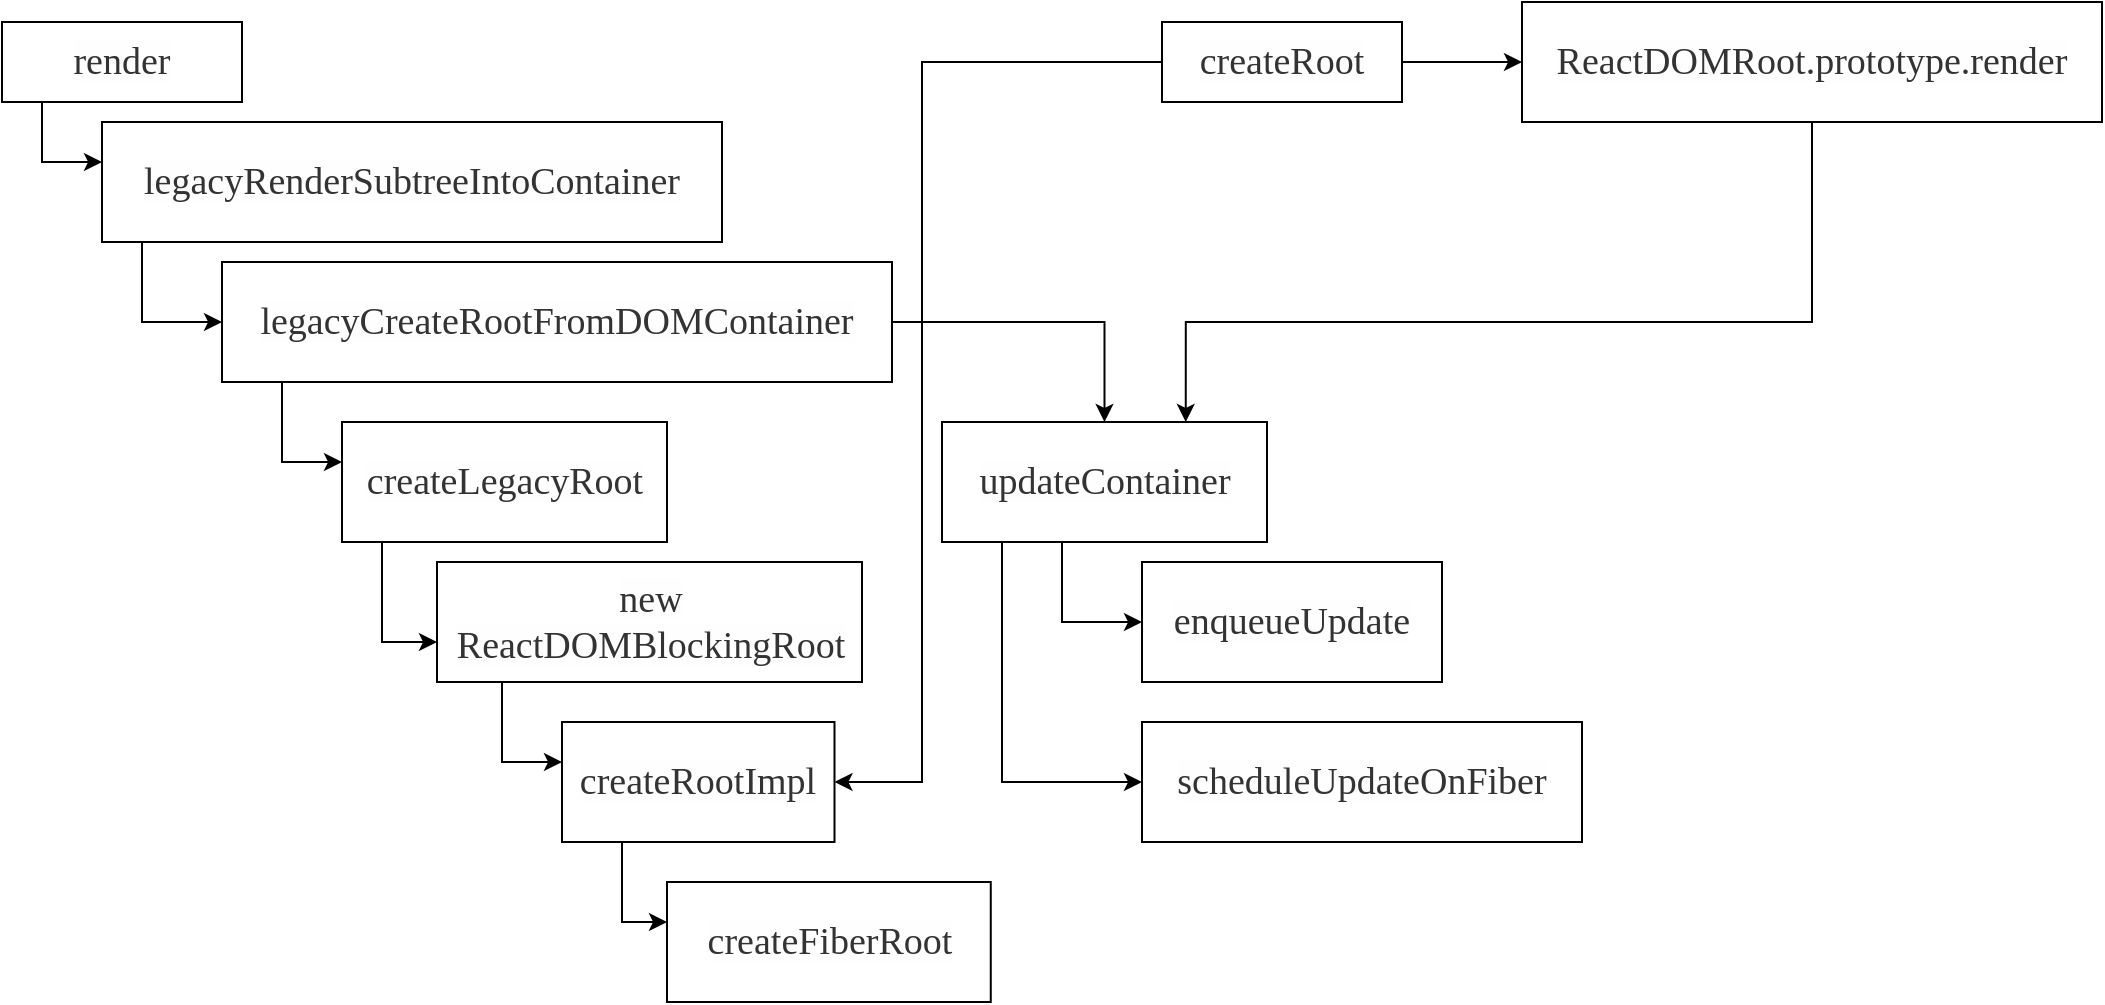 <mxfile version="14.0.1" type="github" pages="2">
  <diagram id="T-0TTRabOmarUsiCqBks" name="Page-1">
    <mxGraphModel dx="1426" dy="803" grid="1" gridSize="10" guides="1" tooltips="1" connect="1" arrows="1" fold="1" page="1" pageScale="1" pageWidth="827" pageHeight="1169" math="0" shadow="0">
      <root>
        <mxCell id="0" />
        <mxCell id="1" parent="0" />
        <mxCell id="knxrKgOrFJBOttm7FoQy-13" value="" style="edgeStyle=orthogonalEdgeStyle;rounded=0;orthogonalLoop=1;jettySize=auto;html=1;" parent="1" source="knxrKgOrFJBOttm7FoQy-11" target="knxrKgOrFJBOttm7FoQy-12" edge="1">
          <mxGeometry relative="1" as="geometry">
            <Array as="points">
              <mxPoint x="40" y="90" />
            </Array>
          </mxGeometry>
        </mxCell>
        <mxCell id="knxrKgOrFJBOttm7FoQy-11" value="&lt;span style=&quot;color: rgb(51 , 51 , 51) ; font-family: &amp;#34;vollkorn&amp;#34; , &amp;#34;palatino&amp;#34; , &amp;#34;times&amp;#34; ; font-size: 19px ; text-align: justify ; background-color: rgb(254 , 254 , 254)&quot;&gt;render&lt;/span&gt;" style="rounded=0;whiteSpace=wrap;html=1;" parent="1" vertex="1">
          <mxGeometry x="20" y="20" width="120" height="40" as="geometry" />
        </mxCell>
        <mxCell id="knxrKgOrFJBOttm7FoQy-15" value="" style="edgeStyle=orthogonalEdgeStyle;rounded=0;orthogonalLoop=1;jettySize=auto;html=1;" parent="1" source="knxrKgOrFJBOttm7FoQy-12" target="knxrKgOrFJBOttm7FoQy-14" edge="1">
          <mxGeometry relative="1" as="geometry">
            <Array as="points">
              <mxPoint x="90" y="170" />
              <mxPoint x="333" y="170" />
            </Array>
          </mxGeometry>
        </mxCell>
        <mxCell id="knxrKgOrFJBOttm7FoQy-12" value="&lt;span style=&quot;color: rgb(51 , 51 , 51) ; font-family: &amp;#34;vollkorn&amp;#34; , &amp;#34;palatino&amp;#34; , &amp;#34;times&amp;#34; ; font-size: 19px ; text-align: justify ; background-color: rgb(254 , 254 , 254)&quot;&gt;legacyRenderSubtreeIntoContainer&lt;/span&gt;" style="whiteSpace=wrap;html=1;rounded=0;" parent="1" vertex="1">
          <mxGeometry x="70" y="70" width="310" height="60" as="geometry" />
        </mxCell>
        <mxCell id="knxrKgOrFJBOttm7FoQy-17" value="" style="edgeStyle=orthogonalEdgeStyle;rounded=0;orthogonalLoop=1;jettySize=auto;html=1;" parent="1" source="knxrKgOrFJBOttm7FoQy-14" target="knxrKgOrFJBOttm7FoQy-16" edge="1">
          <mxGeometry relative="1" as="geometry">
            <Array as="points">
              <mxPoint x="160" y="240" />
              <mxPoint x="319" y="240" />
            </Array>
          </mxGeometry>
        </mxCell>
        <mxCell id="knxrKgOrFJBOttm7FoQy-26" value="" style="edgeStyle=orthogonalEdgeStyle;rounded=0;orthogonalLoop=1;jettySize=auto;html=1;" parent="1" source="knxrKgOrFJBOttm7FoQy-14" target="knxrKgOrFJBOttm7FoQy-25" edge="1">
          <mxGeometry relative="1" as="geometry" />
        </mxCell>
        <mxCell id="knxrKgOrFJBOttm7FoQy-14" value="&lt;span style=&quot;color: rgb(51 , 51 , 51) ; font-family: &amp;#34;vollkorn&amp;#34; , &amp;#34;palatino&amp;#34; , &amp;#34;times&amp;#34; ; font-size: 19px ; text-align: justify ; background-color: rgb(254 , 254 , 254)&quot;&gt;legacyCreateRootFromDOMContainer&lt;/span&gt;" style="whiteSpace=wrap;html=1;rounded=0;" parent="1" vertex="1">
          <mxGeometry x="130" y="140" width="335" height="60" as="geometry" />
        </mxCell>
        <mxCell id="knxrKgOrFJBOttm7FoQy-19" value="" style="edgeStyle=orthogonalEdgeStyle;rounded=0;orthogonalLoop=1;jettySize=auto;html=1;" parent="1" source="knxrKgOrFJBOttm7FoQy-16" target="knxrKgOrFJBOttm7FoQy-18" edge="1">
          <mxGeometry relative="1" as="geometry">
            <Array as="points">
              <mxPoint x="210" y="330" />
            </Array>
          </mxGeometry>
        </mxCell>
        <mxCell id="knxrKgOrFJBOttm7FoQy-16" value="&lt;span style=&quot;color: rgb(51 , 51 , 51) ; font-family: &amp;#34;vollkorn&amp;#34; , &amp;#34;palatino&amp;#34; , &amp;#34;times&amp;#34; ; font-size: 19px ; text-align: justify ; background-color: rgb(254 , 254 , 254)&quot;&gt;createLegacyRoot&lt;/span&gt;" style="whiteSpace=wrap;html=1;rounded=0;" parent="1" vertex="1">
          <mxGeometry x="190" y="220" width="162.5" height="60" as="geometry" />
        </mxCell>
        <mxCell id="knxrKgOrFJBOttm7FoQy-21" value="" style="edgeStyle=orthogonalEdgeStyle;rounded=0;orthogonalLoop=1;jettySize=auto;html=1;" parent="1" source="knxrKgOrFJBOttm7FoQy-18" target="knxrKgOrFJBOttm7FoQy-20" edge="1">
          <mxGeometry relative="1" as="geometry">
            <Array as="points">
              <mxPoint x="270" y="390" />
              <mxPoint x="352" y="390" />
            </Array>
          </mxGeometry>
        </mxCell>
        <mxCell id="knxrKgOrFJBOttm7FoQy-18" value="&lt;span style=&quot;color: rgb(51 , 51 , 51) ; font-family: &amp;#34;vollkorn&amp;#34; , &amp;#34;palatino&amp;#34; , &amp;#34;times&amp;#34; ; font-size: 19px ; text-align: justify ; background-color: rgb(254 , 254 , 254)&quot;&gt;new ReactDOMBlockingRoot&lt;/span&gt;" style="whiteSpace=wrap;html=1;rounded=0;" parent="1" vertex="1">
          <mxGeometry x="237.5" y="290" width="212.5" height="60" as="geometry" />
        </mxCell>
        <mxCell id="knxrKgOrFJBOttm7FoQy-23" value="" style="edgeStyle=orthogonalEdgeStyle;rounded=0;orthogonalLoop=1;jettySize=auto;html=1;" parent="1" source="knxrKgOrFJBOttm7FoQy-20" target="knxrKgOrFJBOttm7FoQy-22" edge="1">
          <mxGeometry relative="1" as="geometry">
            <Array as="points">
              <mxPoint x="330" y="470" />
              <mxPoint x="389" y="470" />
            </Array>
          </mxGeometry>
        </mxCell>
        <mxCell id="knxrKgOrFJBOttm7FoQy-20" value="&lt;span style=&quot;color: rgb(51, 51, 51); font-family: vollkorn, palatino, times; font-size: 19px; font-style: normal; font-weight: normal; letter-spacing: normal; text-align: justify; text-indent: 0px; text-transform: none; word-spacing: 0px; background-color: rgb(254, 254, 254); text-decoration: none; display: inline; float: none;&quot;&gt;createRootImpl&lt;/span&gt;" style="whiteSpace=wrap;html=1;rounded=0;" parent="1" vertex="1">
          <mxGeometry x="300" y="370" width="136.25" height="60" as="geometry" />
        </mxCell>
        <mxCell id="knxrKgOrFJBOttm7FoQy-22" value="&lt;span style=&quot;color: rgb(51 , 51 , 51) ; font-family: &amp;#34;vollkorn&amp;#34; , &amp;#34;palatino&amp;#34; , &amp;#34;times&amp;#34; ; font-size: 19px ; text-align: justify ; background-color: rgb(254 , 254 , 254)&quot;&gt;createFiberRoot&lt;/span&gt;" style="whiteSpace=wrap;html=1;rounded=0;" parent="1" vertex="1">
          <mxGeometry x="352.5" y="450" width="161.88" height="60" as="geometry" />
        </mxCell>
        <mxCell id="knxrKgOrFJBOttm7FoQy-28" value="" style="edgeStyle=orthogonalEdgeStyle;rounded=0;orthogonalLoop=1;jettySize=auto;html=1;" parent="1" source="knxrKgOrFJBOttm7FoQy-25" target="knxrKgOrFJBOttm7FoQy-27" edge="1">
          <mxGeometry relative="1" as="geometry">
            <Array as="points">
              <mxPoint x="550" y="320" />
            </Array>
          </mxGeometry>
        </mxCell>
        <mxCell id="knxrKgOrFJBOttm7FoQy-33" value="" style="edgeStyle=orthogonalEdgeStyle;rounded=0;orthogonalLoop=1;jettySize=auto;html=1;" parent="1" source="knxrKgOrFJBOttm7FoQy-25" target="knxrKgOrFJBOttm7FoQy-32" edge="1">
          <mxGeometry relative="1" as="geometry">
            <Array as="points">
              <mxPoint x="520" y="400" />
            </Array>
          </mxGeometry>
        </mxCell>
        <mxCell id="knxrKgOrFJBOttm7FoQy-25" value="&lt;span style=&quot;color: rgb(51, 51, 51); font-family: vollkorn, palatino, times; font-size: 19px; font-style: normal; font-weight: normal; letter-spacing: normal; text-align: justify; text-indent: 0px; text-transform: none; word-spacing: 0px; background-color: rgb(254, 254, 254); text-decoration: none; display: inline; float: none;&quot;&gt;updateContainer&lt;/span&gt;" style="whiteSpace=wrap;html=1;rounded=0;" parent="1" vertex="1">
          <mxGeometry x="490" y="220" width="162.5" height="60" as="geometry" />
        </mxCell>
        <mxCell id="knxrKgOrFJBOttm7FoQy-27" value="&lt;span style=&quot;color: rgb(51 , 51 , 51) ; font-family: &amp;#34;vollkorn&amp;#34; , &amp;#34;palatino&amp;#34; , &amp;#34;times&amp;#34; ; font-size: 19px ; text-align: justify ; background-color: rgb(254 , 254 , 254)&quot;&gt;enqueueUpdate&lt;/span&gt;" style="whiteSpace=wrap;html=1;rounded=0;" parent="1" vertex="1">
          <mxGeometry x="590" y="290" width="150" height="60" as="geometry" />
        </mxCell>
        <mxCell id="knxrKgOrFJBOttm7FoQy-36" value="" style="edgeStyle=orthogonalEdgeStyle;rounded=0;orthogonalLoop=1;jettySize=auto;html=1;" parent="1" source="knxrKgOrFJBOttm7FoQy-30" target="knxrKgOrFJBOttm7FoQy-35" edge="1">
          <mxGeometry relative="1" as="geometry" />
        </mxCell>
        <mxCell id="knxrKgOrFJBOttm7FoQy-38" style="edgeStyle=orthogonalEdgeStyle;rounded=0;orthogonalLoop=1;jettySize=auto;html=1;" parent="1" source="knxrKgOrFJBOttm7FoQy-30" target="knxrKgOrFJBOttm7FoQy-20" edge="1">
          <mxGeometry relative="1" as="geometry">
            <mxPoint x="410" y="250" as="targetPoint" />
            <Array as="points">
              <mxPoint x="480" y="40" />
              <mxPoint x="480" y="400" />
            </Array>
          </mxGeometry>
        </mxCell>
        <mxCell id="knxrKgOrFJBOttm7FoQy-30" value="&lt;span style=&quot;color: rgb(51 , 51 , 51) ; font-family: &amp;#34;vollkorn&amp;#34; , &amp;#34;palatino&amp;#34; , &amp;#34;times&amp;#34; ; font-size: 19px ; text-align: justify ; background-color: rgb(254 , 254 , 254)&quot;&gt;createRoot&lt;/span&gt;" style="rounded=0;whiteSpace=wrap;html=1;" parent="1" vertex="1">
          <mxGeometry x="600" y="20" width="120" height="40" as="geometry" />
        </mxCell>
        <mxCell id="knxrKgOrFJBOttm7FoQy-32" value="&lt;span style=&quot;color: rgb(51 , 51 , 51) ; font-family: &amp;#34;vollkorn&amp;#34; , &amp;#34;palatino&amp;#34; , &amp;#34;times&amp;#34; ; font-size: 19px ; text-align: justify ; background-color: rgb(254 , 254 , 254)&quot;&gt;scheduleUpdateOnFiber&lt;/span&gt;" style="whiteSpace=wrap;html=1;rounded=0;" parent="1" vertex="1">
          <mxGeometry x="590" y="370" width="220" height="60" as="geometry" />
        </mxCell>
        <mxCell id="knxrKgOrFJBOttm7FoQy-37" style="edgeStyle=orthogonalEdgeStyle;rounded=0;orthogonalLoop=1;jettySize=auto;html=1;exitX=0.5;exitY=1;exitDx=0;exitDy=0;entryX=0.75;entryY=0;entryDx=0;entryDy=0;" parent="1" source="knxrKgOrFJBOttm7FoQy-35" target="knxrKgOrFJBOttm7FoQy-25" edge="1">
          <mxGeometry relative="1" as="geometry">
            <Array as="points">
              <mxPoint x="925" y="170" />
              <mxPoint x="612" y="170" />
            </Array>
          </mxGeometry>
        </mxCell>
        <mxCell id="knxrKgOrFJBOttm7FoQy-35" value="&lt;span style=&quot;color: rgb(51 , 51 , 51) ; font-family: &amp;#34;vollkorn&amp;#34; , &amp;#34;palatino&amp;#34; , &amp;#34;times&amp;#34; ; font-size: 19px ; text-align: justify ; background-color: rgb(254 , 254 , 254)&quot;&gt;ReactDOMRoot.prototype.render&lt;/span&gt;" style="whiteSpace=wrap;html=1;rounded=0;" parent="1" vertex="1">
          <mxGeometry x="780" y="10" width="290" height="60" as="geometry" />
        </mxCell>
      </root>
    </mxGraphModel>
  </diagram>
  <diagram id="I2QeTn85nPj7NLiVw9hx" name="Page-2">
    <mxGraphModel dx="1426" dy="803" grid="1" gridSize="10" guides="1" tooltips="1" connect="1" arrows="1" fold="1" page="1" pageScale="1" pageWidth="827" pageHeight="1169" math="0" shadow="0">
      <root>
        <mxCell id="XqVWHYIMarAri33oOuAz-0" />
        <mxCell id="XqVWHYIMarAri33oOuAz-1" parent="XqVWHYIMarAri33oOuAz-0" />
      </root>
    </mxGraphModel>
  </diagram>
</mxfile>
